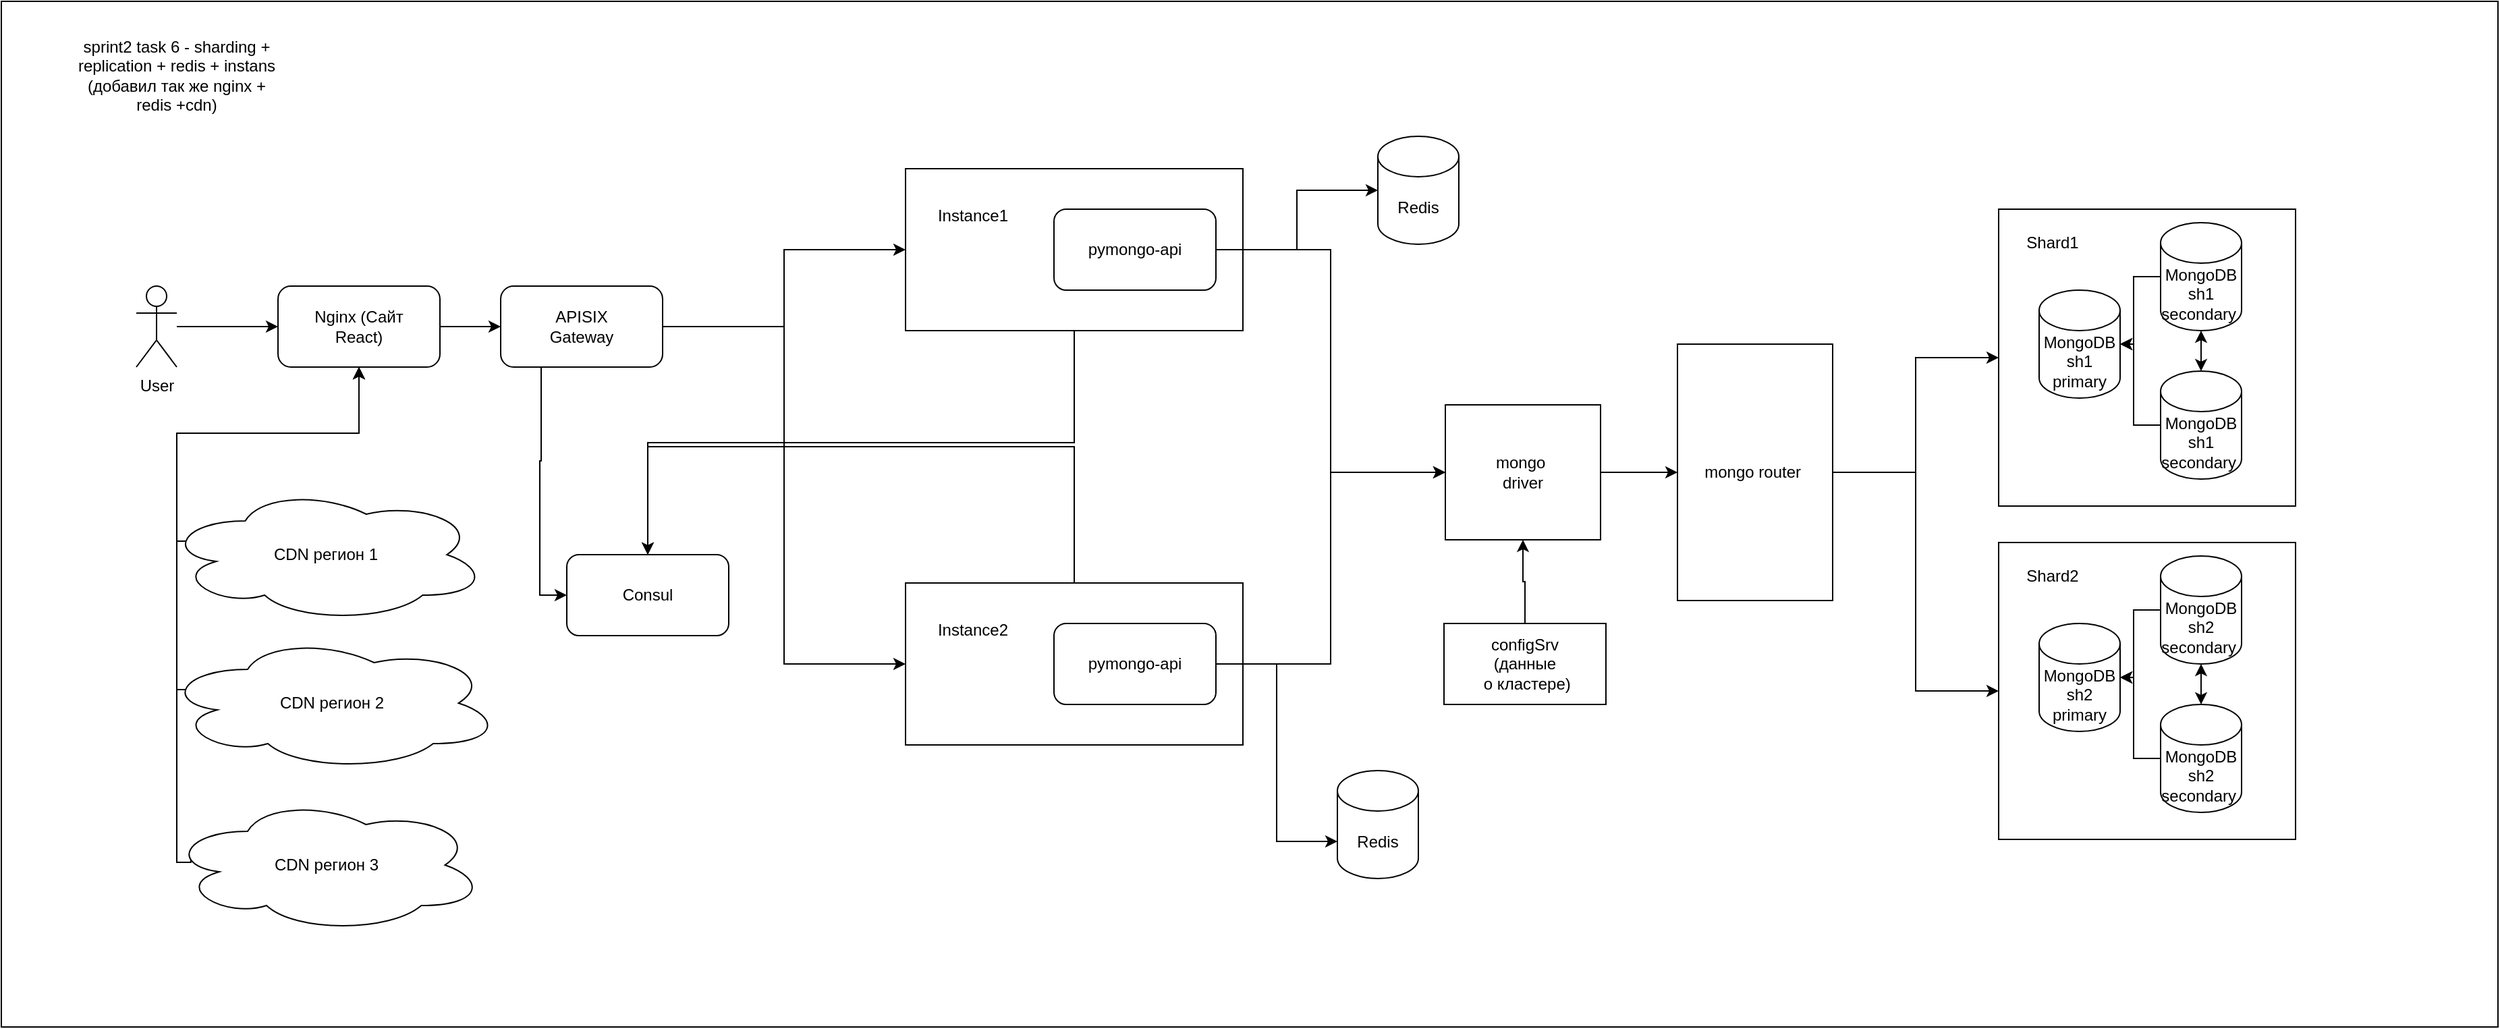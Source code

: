<mxfile version="24.8.0">
  <diagram name="Page-1" id="-H_mtQnk-PTXWXPvYvuk">
    <mxGraphModel dx="1722" dy="1010" grid="1" gridSize="10" guides="1" tooltips="1" connect="1" arrows="0" fold="1" page="1" pageScale="1" pageWidth="4681" pageHeight="3300" math="0" shadow="0">
      <root>
        <mxCell id="0" />
        <mxCell id="1" parent="0" />
        <mxCell id="1Zy2XbYylVy56BqZgApC-192" value="" style="rounded=0;whiteSpace=wrap;html=1;align=left;" parent="1" vertex="1">
          <mxGeometry x="80" y="80" width="1850" height="760" as="geometry" />
        </mxCell>
        <mxCell id="1Zy2XbYylVy56BqZgApC-193" value="sprint2 task 6 -&amp;nbsp;sharding + replication + redis + instans (добавил так же nginx + redis +cdn)" style="text;html=1;align=center;verticalAlign=middle;whiteSpace=wrap;rounded=0;" parent="1" vertex="1">
          <mxGeometry x="135" y="120" width="150" height="30" as="geometry" />
        </mxCell>
        <mxCell id="1Zy2XbYylVy56BqZgApC-194" style="edgeStyle=orthogonalEdgeStyle;rounded=0;orthogonalLoop=1;jettySize=auto;html=1;exitX=0.5;exitY=1;exitDx=0;exitDy=0;entryX=0.5;entryY=0;entryDx=0;entryDy=0;" parent="1" source="1Zy2XbYylVy56BqZgApC-202" target="1Zy2XbYylVy56BqZgApC-201" edge="1">
          <mxGeometry relative="1" as="geometry">
            <mxPoint x="750" y="462.5" as="sourcePoint" />
          </mxGeometry>
        </mxCell>
        <mxCell id="1Zy2XbYylVy56BqZgApC-195" style="edgeStyle=orthogonalEdgeStyle;rounded=0;orthogonalLoop=1;jettySize=auto;html=1;entryX=0;entryY=0.5;entryDx=0;entryDy=0;" parent="1" source="1Zy2XbYylVy56BqZgApC-218" target="1Zy2XbYylVy56BqZgApC-200" edge="1">
          <mxGeometry relative="1" as="geometry" />
        </mxCell>
        <mxCell id="1Zy2XbYylVy56BqZgApC-196" value="User" style="shape=umlActor;verticalLabelPosition=bottom;verticalAlign=top;html=1;outlineConnect=0;" parent="1" vertex="1">
          <mxGeometry x="180" y="291" width="30" height="60" as="geometry" />
        </mxCell>
        <mxCell id="1Zy2XbYylVy56BqZgApC-197" style="edgeStyle=orthogonalEdgeStyle;rounded=0;orthogonalLoop=1;jettySize=auto;html=1;entryX=0;entryY=0.5;entryDx=0;entryDy=0;exitX=0.25;exitY=1;exitDx=0;exitDy=0;" parent="1" source="1Zy2XbYylVy56BqZgApC-200" target="1Zy2XbYylVy56BqZgApC-201" edge="1">
          <mxGeometry relative="1" as="geometry" />
        </mxCell>
        <mxCell id="1Zy2XbYylVy56BqZgApC-198" style="edgeStyle=orthogonalEdgeStyle;rounded=0;orthogonalLoop=1;jettySize=auto;html=1;exitX=1;exitY=0.5;exitDx=0;exitDy=0;entryX=0;entryY=0.5;entryDx=0;entryDy=0;" parent="1" source="1Zy2XbYylVy56BqZgApC-200" target="1Zy2XbYylVy56BqZgApC-207" edge="1">
          <mxGeometry relative="1" as="geometry">
            <mxPoint x="750" y="645" as="targetPoint" />
          </mxGeometry>
        </mxCell>
        <mxCell id="1Zy2XbYylVy56BqZgApC-199" style="edgeStyle=orthogonalEdgeStyle;rounded=0;orthogonalLoop=1;jettySize=auto;html=1;exitX=1;exitY=0.5;exitDx=0;exitDy=0;entryX=0;entryY=0.5;entryDx=0;entryDy=0;" parent="1" source="1Zy2XbYylVy56BqZgApC-200" target="1Zy2XbYylVy56BqZgApC-202" edge="1">
          <mxGeometry relative="1" as="geometry" />
        </mxCell>
        <mxCell id="1Zy2XbYylVy56BqZgApC-200" value="APISIX&lt;div&gt;Gateway&lt;/div&gt;" style="rounded=1;whiteSpace=wrap;html=1;arcSize=16;" parent="1" vertex="1">
          <mxGeometry x="450" y="291" width="120" height="60" as="geometry" />
        </mxCell>
        <mxCell id="1Zy2XbYylVy56BqZgApC-201" value="Consul" style="rounded=1;whiteSpace=wrap;html=1;" parent="1" vertex="1">
          <mxGeometry x="499" y="490" width="120" height="60" as="geometry" />
        </mxCell>
        <mxCell id="1Zy2XbYylVy56BqZgApC-202" value="" style="rounded=0;whiteSpace=wrap;html=1;" parent="1" vertex="1">
          <mxGeometry x="750" y="204" width="250" height="120" as="geometry" />
        </mxCell>
        <mxCell id="1Zy2XbYylVy56BqZgApC-203" value="Instance1" style="text;html=1;align=center;verticalAlign=middle;whiteSpace=wrap;rounded=0;" parent="1" vertex="1">
          <mxGeometry x="770" y="224" width="60" height="30" as="geometry" />
        </mxCell>
        <mxCell id="1Zy2XbYylVy56BqZgApC-204" style="edgeStyle=orthogonalEdgeStyle;rounded=0;orthogonalLoop=1;jettySize=auto;html=1;exitX=1;exitY=0.5;exitDx=0;exitDy=0;entryX=0;entryY=0.5;entryDx=0;entryDy=0;" parent="1" source="1Zy2XbYylVy56BqZgApC-205" target="1Zy2XbYylVy56BqZgApC-223" edge="1">
          <mxGeometry relative="1" as="geometry" />
        </mxCell>
        <mxCell id="1Zy2XbYylVy56BqZgApC-205" value="pymongo-api" style="rounded=1;whiteSpace=wrap;html=1;" parent="1" vertex="1">
          <mxGeometry x="860" y="234" width="120" height="60" as="geometry" />
        </mxCell>
        <mxCell id="1Zy2XbYylVy56BqZgApC-206" style="edgeStyle=orthogonalEdgeStyle;rounded=0;orthogonalLoop=1;jettySize=auto;html=1;exitX=0.5;exitY=0;exitDx=0;exitDy=0;entryX=0.5;entryY=0;entryDx=0;entryDy=0;" parent="1" source="1Zy2XbYylVy56BqZgApC-207" target="1Zy2XbYylVy56BqZgApC-201" edge="1">
          <mxGeometry relative="1" as="geometry">
            <Array as="points">
              <mxPoint x="875" y="410" />
              <mxPoint x="559" y="410" />
            </Array>
          </mxGeometry>
        </mxCell>
        <mxCell id="1Zy2XbYylVy56BqZgApC-207" value="" style="rounded=0;whiteSpace=wrap;html=1;" parent="1" vertex="1">
          <mxGeometry x="750" y="511" width="250" height="120" as="geometry" />
        </mxCell>
        <mxCell id="1Zy2XbYylVy56BqZgApC-208" value="Instance2" style="text;html=1;align=center;verticalAlign=middle;whiteSpace=wrap;rounded=0;" parent="1" vertex="1">
          <mxGeometry x="770" y="531" width="60" height="30" as="geometry" />
        </mxCell>
        <mxCell id="1Zy2XbYylVy56BqZgApC-209" style="edgeStyle=orthogonalEdgeStyle;rounded=0;orthogonalLoop=1;jettySize=auto;html=1;exitX=1;exitY=0.5;exitDx=0;exitDy=0;entryX=0;entryY=0.5;entryDx=0;entryDy=0;" parent="1" source="1Zy2XbYylVy56BqZgApC-223" target="1Zy2XbYylVy56BqZgApC-214" edge="1">
          <mxGeometry relative="1" as="geometry" />
        </mxCell>
        <mxCell id="1Zy2XbYylVy56BqZgApC-210" style="edgeStyle=orthogonalEdgeStyle;rounded=0;orthogonalLoop=1;jettySize=auto;html=1;exitX=1;exitY=0.5;exitDx=0;exitDy=0;entryX=0;entryY=0;entryDx=0;entryDy=52.5;entryPerimeter=0;" parent="1" source="1Zy2XbYylVy56BqZgApC-211" target="1Zy2XbYylVy56BqZgApC-219" edge="1">
          <mxGeometry relative="1" as="geometry" />
        </mxCell>
        <mxCell id="1Zy2XbYylVy56BqZgApC-211" value="pymongo-api" style="rounded=1;whiteSpace=wrap;html=1;" parent="1" vertex="1">
          <mxGeometry x="860" y="541" width="120" height="60" as="geometry" />
        </mxCell>
        <mxCell id="1Zy2XbYylVy56BqZgApC-212" value="Redis" style="shape=cylinder3;whiteSpace=wrap;html=1;boundedLbl=1;backgroundOutline=1;size=15;" parent="1" vertex="1">
          <mxGeometry x="1100" y="180" width="60" height="80" as="geometry" />
        </mxCell>
        <mxCell id="1Zy2XbYylVy56BqZgApC-213" style="edgeStyle=orthogonalEdgeStyle;rounded=0;orthogonalLoop=1;jettySize=auto;html=1;entryX=0;entryY=0.5;entryDx=0;entryDy=0;" parent="1" source="1Zy2XbYylVy56BqZgApC-214" target="1Zy2XbYylVy56BqZgApC-231" edge="1">
          <mxGeometry relative="1" as="geometry">
            <mxPoint x="1512" y="740" as="targetPoint" />
          </mxGeometry>
        </mxCell>
        <mxCell id="1Zy2XbYylVy56BqZgApC-214" value="mongo router&amp;nbsp;" style="rounded=0;whiteSpace=wrap;html=1;" parent="1" vertex="1">
          <mxGeometry x="1322" y="334" width="115" height="190" as="geometry" />
        </mxCell>
        <mxCell id="1Zy2XbYylVy56BqZgApC-215" style="edgeStyle=orthogonalEdgeStyle;rounded=0;orthogonalLoop=1;jettySize=auto;html=1;entryX=0;entryY=0.5;entryDx=0;entryDy=0;" parent="1" source="1Zy2XbYylVy56BqZgApC-214" target="1Zy2XbYylVy56BqZgApC-224" edge="1">
          <mxGeometry relative="1" as="geometry">
            <mxPoint x="1526.74" y="487.9" as="targetPoint" />
          </mxGeometry>
        </mxCell>
        <mxCell id="1Zy2XbYylVy56BqZgApC-216" style="edgeStyle=orthogonalEdgeStyle;rounded=0;orthogonalLoop=1;jettySize=auto;html=1;exitX=1;exitY=0.5;exitDx=0;exitDy=0;" parent="1" source="1Zy2XbYylVy56BqZgApC-205" target="1Zy2XbYylVy56BqZgApC-212" edge="1">
          <mxGeometry relative="1" as="geometry" />
        </mxCell>
        <mxCell id="1Zy2XbYylVy56BqZgApC-217" value="" style="edgeStyle=orthogonalEdgeStyle;rounded=0;orthogonalLoop=1;jettySize=auto;html=1;entryX=0;entryY=0.5;entryDx=0;entryDy=0;" parent="1" source="1Zy2XbYylVy56BqZgApC-196" target="1Zy2XbYylVy56BqZgApC-218" edge="1">
          <mxGeometry relative="1" as="geometry">
            <mxPoint x="260" y="321" as="sourcePoint" />
            <mxPoint x="450" y="321" as="targetPoint" />
          </mxGeometry>
        </mxCell>
        <mxCell id="1Zy2XbYylVy56BqZgApC-218" value="&lt;div&gt;Nginx (&lt;span style=&quot;background-color: initial;&quot;&gt;Сайт&lt;/span&gt;&lt;/div&gt;&lt;div&gt;&lt;span style=&quot;background-color: initial;&quot;&gt;React&lt;/span&gt;)&lt;/div&gt;" style="rounded=1;whiteSpace=wrap;html=1;arcSize=16;" parent="1" vertex="1">
          <mxGeometry x="285" y="291" width="120" height="60" as="geometry" />
        </mxCell>
        <mxCell id="1Zy2XbYylVy56BqZgApC-219" value="Redis" style="shape=cylinder3;whiteSpace=wrap;html=1;boundedLbl=1;backgroundOutline=1;size=15;" parent="1" vertex="1">
          <mxGeometry x="1070" y="650" width="60" height="80" as="geometry" />
        </mxCell>
        <mxCell id="1Zy2XbYylVy56BqZgApC-220" style="edgeStyle=orthogonalEdgeStyle;rounded=0;orthogonalLoop=1;jettySize=auto;html=1;exitX=0.5;exitY=0;exitDx=0;exitDy=0;entryX=0.5;entryY=1;entryDx=0;entryDy=0;" parent="1" source="1Zy2XbYylVy56BqZgApC-221" target="1Zy2XbYylVy56BqZgApC-223" edge="1">
          <mxGeometry relative="1" as="geometry" />
        </mxCell>
        <mxCell id="1Zy2XbYylVy56BqZgApC-221" value="configSrv&lt;div&gt;(&lt;font style=&quot;font-size: 12px;&quot;&gt;&lt;span style=&quot;text-wrap: nowrap; background-color: rgb(255, 255, 255);&quot;&gt;данные&lt;br&gt;&lt;/span&gt;&lt;span style=&quot;text-wrap: nowrap; background-color: initial;&quot;&gt;&amp;nbsp;о кластере&lt;/span&gt;&lt;/font&gt;)&lt;/div&gt;" style="rounded=0;whiteSpace=wrap;html=1;" parent="1" vertex="1">
          <mxGeometry x="1149" y="541" width="120" height="60" as="geometry" />
        </mxCell>
        <mxCell id="1Zy2XbYylVy56BqZgApC-222" value="" style="edgeStyle=orthogonalEdgeStyle;rounded=0;orthogonalLoop=1;jettySize=auto;html=1;exitX=1;exitY=0.5;exitDx=0;exitDy=0;entryX=0;entryY=0.5;entryDx=0;entryDy=0;" parent="1" source="1Zy2XbYylVy56BqZgApC-211" target="1Zy2XbYylVy56BqZgApC-223" edge="1">
          <mxGeometry relative="1" as="geometry">
            <mxPoint x="980" y="571" as="sourcePoint" />
            <mxPoint x="1322" y="429" as="targetPoint" />
          </mxGeometry>
        </mxCell>
        <mxCell id="1Zy2XbYylVy56BqZgApC-223" value="mongo&amp;nbsp;&lt;div&gt;&lt;span style=&quot;white-space-collapse: preserve;&quot; data-src-align=&quot;0:13&quot; class=&quot;EzKURWReUAB5oZgtQNkl&quot;&gt;driver&lt;/span&gt;&lt;/div&gt;" style="rounded=0;whiteSpace=wrap;html=1;" parent="1" vertex="1">
          <mxGeometry x="1150" y="379" width="115" height="100" as="geometry" />
        </mxCell>
        <mxCell id="1Zy2XbYylVy56BqZgApC-224" value="" style="whiteSpace=wrap;html=1;aspect=fixed;" parent="1" vertex="1">
          <mxGeometry x="1560" y="234" width="220" height="220" as="geometry" />
        </mxCell>
        <mxCell id="1Zy2XbYylVy56BqZgApC-225" value="MongoDB&lt;br&gt;sh1 primary" style="shape=cylinder3;whiteSpace=wrap;html=1;boundedLbl=1;backgroundOutline=1;size=15;" parent="1" vertex="1">
          <mxGeometry x="1590" y="294" width="60" height="80" as="geometry" />
        </mxCell>
        <mxCell id="1Zy2XbYylVy56BqZgApC-226" style="edgeStyle=orthogonalEdgeStyle;rounded=0;orthogonalLoop=1;jettySize=auto;html=1;exitX=0;exitY=0.5;exitDx=0;exitDy=0;exitPerimeter=0;" parent="1" source="1Zy2XbYylVy56BqZgApC-227" target="1Zy2XbYylVy56BqZgApC-225" edge="1">
          <mxGeometry relative="1" as="geometry" />
        </mxCell>
        <mxCell id="1Zy2XbYylVy56BqZgApC-227" value="MongoDB&lt;div&gt;sh1&lt;br&gt;secondary&amp;nbsp;&lt;/div&gt;" style="shape=cylinder3;whiteSpace=wrap;html=1;boundedLbl=1;backgroundOutline=1;size=15;" parent="1" vertex="1">
          <mxGeometry x="1680" y="244" width="60" height="80" as="geometry" />
        </mxCell>
        <mxCell id="1Zy2XbYylVy56BqZgApC-228" style="edgeStyle=orthogonalEdgeStyle;rounded=0;orthogonalLoop=1;jettySize=auto;html=1;exitX=0;exitY=0.5;exitDx=0;exitDy=0;exitPerimeter=0;" parent="1" source="1Zy2XbYylVy56BqZgApC-229" target="1Zy2XbYylVy56BqZgApC-225" edge="1">
          <mxGeometry relative="1" as="geometry" />
        </mxCell>
        <mxCell id="1Zy2XbYylVy56BqZgApC-229" value="MongoDB&lt;div&gt;sh1&lt;br&gt;secondary&amp;nbsp;&lt;/div&gt;" style="shape=cylinder3;whiteSpace=wrap;html=1;boundedLbl=1;backgroundOutline=1;size=15;" parent="1" vertex="1">
          <mxGeometry x="1680" y="354" width="60" height="80" as="geometry" />
        </mxCell>
        <mxCell id="1Zy2XbYylVy56BqZgApC-230" value="Shard1" style="text;html=1;align=center;verticalAlign=middle;whiteSpace=wrap;rounded=0;" parent="1" vertex="1">
          <mxGeometry x="1570" y="244" width="60" height="30" as="geometry" />
        </mxCell>
        <mxCell id="1Zy2XbYylVy56BqZgApC-231" value="" style="whiteSpace=wrap;html=1;aspect=fixed;" parent="1" vertex="1">
          <mxGeometry x="1560" y="481" width="220" height="220" as="geometry" />
        </mxCell>
        <mxCell id="1Zy2XbYylVy56BqZgApC-232" value="MongoDB&lt;div&gt;sh2&lt;br&gt;primary&lt;/div&gt;" style="shape=cylinder3;whiteSpace=wrap;html=1;boundedLbl=1;backgroundOutline=1;size=15;" parent="1" vertex="1">
          <mxGeometry x="1590" y="541" width="60" height="80" as="geometry" />
        </mxCell>
        <mxCell id="1Zy2XbYylVy56BqZgApC-233" style="edgeStyle=orthogonalEdgeStyle;rounded=0;orthogonalLoop=1;jettySize=auto;html=1;exitX=0;exitY=0.5;exitDx=0;exitDy=0;exitPerimeter=0;" parent="1" source="1Zy2XbYylVy56BqZgApC-235" target="1Zy2XbYylVy56BqZgApC-232" edge="1">
          <mxGeometry relative="1" as="geometry" />
        </mxCell>
        <mxCell id="1Zy2XbYylVy56BqZgApC-234" style="edgeStyle=orthogonalEdgeStyle;rounded=0;orthogonalLoop=1;jettySize=auto;html=1;exitX=0.5;exitY=1;exitDx=0;exitDy=0;exitPerimeter=0;startArrow=classic;startFill=1;" parent="1" source="1Zy2XbYylVy56BqZgApC-235" target="1Zy2XbYylVy56BqZgApC-236" edge="1">
          <mxGeometry relative="1" as="geometry" />
        </mxCell>
        <mxCell id="1Zy2XbYylVy56BqZgApC-235" value="MongoDB&lt;div&gt;sh2&lt;br&gt;secondary&amp;nbsp;&lt;/div&gt;" style="shape=cylinder3;whiteSpace=wrap;html=1;boundedLbl=1;backgroundOutline=1;size=15;" parent="1" vertex="1">
          <mxGeometry x="1680" y="491" width="60" height="80" as="geometry" />
        </mxCell>
        <mxCell id="1Zy2XbYylVy56BqZgApC-236" value="MongoDB&lt;div&gt;sh2&lt;br&gt;secondary&amp;nbsp;&lt;/div&gt;" style="shape=cylinder3;whiteSpace=wrap;html=1;boundedLbl=1;backgroundOutline=1;size=15;" parent="1" vertex="1">
          <mxGeometry x="1680" y="601" width="60" height="80" as="geometry" />
        </mxCell>
        <mxCell id="1Zy2XbYylVy56BqZgApC-237" value="Shard2" style="text;html=1;align=center;verticalAlign=middle;whiteSpace=wrap;rounded=0;" parent="1" vertex="1">
          <mxGeometry x="1570" y="491" width="60" height="30" as="geometry" />
        </mxCell>
        <mxCell id="1Zy2XbYylVy56BqZgApC-238" style="edgeStyle=orthogonalEdgeStyle;rounded=0;orthogonalLoop=1;jettySize=auto;html=1;exitX=0.5;exitY=0;exitDx=0;exitDy=0;exitPerimeter=0;entryX=0.5;entryY=1;entryDx=0;entryDy=0;entryPerimeter=0;startArrow=classic;startFill=1;" parent="1" source="1Zy2XbYylVy56BqZgApC-229" target="1Zy2XbYylVy56BqZgApC-227" edge="1">
          <mxGeometry relative="1" as="geometry" />
        </mxCell>
        <mxCell id="1Zy2XbYylVy56BqZgApC-239" style="edgeStyle=orthogonalEdgeStyle;rounded=0;orthogonalLoop=1;jettySize=auto;html=1;exitX=0;exitY=0.5;exitDx=0;exitDy=0;exitPerimeter=0;entryX=1;entryY=0.5;entryDx=0;entryDy=0;entryPerimeter=0;" parent="1" source="1Zy2XbYylVy56BqZgApC-236" target="1Zy2XbYylVy56BqZgApC-232" edge="1">
          <mxGeometry relative="1" as="geometry" />
        </mxCell>
        <mxCell id="1Zy2XbYylVy56BqZgApC-240" style="edgeStyle=orthogonalEdgeStyle;rounded=0;orthogonalLoop=1;jettySize=auto;html=1;exitX=0.07;exitY=0.4;exitDx=0;exitDy=0;exitPerimeter=0;" parent="1" source="1Zy2XbYylVy56BqZgApC-241" target="1Zy2XbYylVy56BqZgApC-218" edge="1">
          <mxGeometry relative="1" as="geometry">
            <Array as="points">
              <mxPoint x="210" y="590" />
              <mxPoint x="210" y="400" />
              <mxPoint x="345" y="400" />
            </Array>
          </mxGeometry>
        </mxCell>
        <mxCell id="1Zy2XbYylVy56BqZgApC-241" value="CDN регион 2" style="ellipse;shape=cloud;whiteSpace=wrap;html=1;" parent="1" vertex="1">
          <mxGeometry x="200" y="550" width="250" height="100" as="geometry" />
        </mxCell>
        <mxCell id="1Zy2XbYylVy56BqZgApC-242" style="edgeStyle=orthogonalEdgeStyle;rounded=0;orthogonalLoop=1;jettySize=auto;html=1;exitX=0.07;exitY=0.4;exitDx=0;exitDy=0;exitPerimeter=0;entryX=0.5;entryY=1;entryDx=0;entryDy=0;" parent="1" source="1Zy2XbYylVy56BqZgApC-243" target="1Zy2XbYylVy56BqZgApC-218" edge="1">
          <mxGeometry relative="1" as="geometry">
            <Array as="points">
              <mxPoint x="210" y="480" />
              <mxPoint x="210" y="400" />
              <mxPoint x="345" y="400" />
            </Array>
          </mxGeometry>
        </mxCell>
        <mxCell id="1Zy2XbYylVy56BqZgApC-243" value="CDN регион 1" style="ellipse;shape=cloud;whiteSpace=wrap;html=1;" parent="1" vertex="1">
          <mxGeometry x="201" y="440" width="239" height="100" as="geometry" />
        </mxCell>
        <mxCell id="1Zy2XbYylVy56BqZgApC-244" style="edgeStyle=orthogonalEdgeStyle;rounded=0;orthogonalLoop=1;jettySize=auto;html=1;exitX=0.07;exitY=0.4;exitDx=0;exitDy=0;exitPerimeter=0;entryX=0.5;entryY=1;entryDx=0;entryDy=0;" parent="1" source="1Zy2XbYylVy56BqZgApC-245" target="1Zy2XbYylVy56BqZgApC-218" edge="1">
          <mxGeometry relative="1" as="geometry">
            <Array as="points">
              <mxPoint x="210" y="718" />
              <mxPoint x="210" y="400" />
              <mxPoint x="345" y="400" />
            </Array>
          </mxGeometry>
        </mxCell>
        <mxCell id="1Zy2XbYylVy56BqZgApC-245" value="CDN регион 3" style="ellipse;shape=cloud;whiteSpace=wrap;html=1;" parent="1" vertex="1">
          <mxGeometry x="204" y="670" width="234" height="100" as="geometry" />
        </mxCell>
      </root>
    </mxGraphModel>
  </diagram>
</mxfile>
